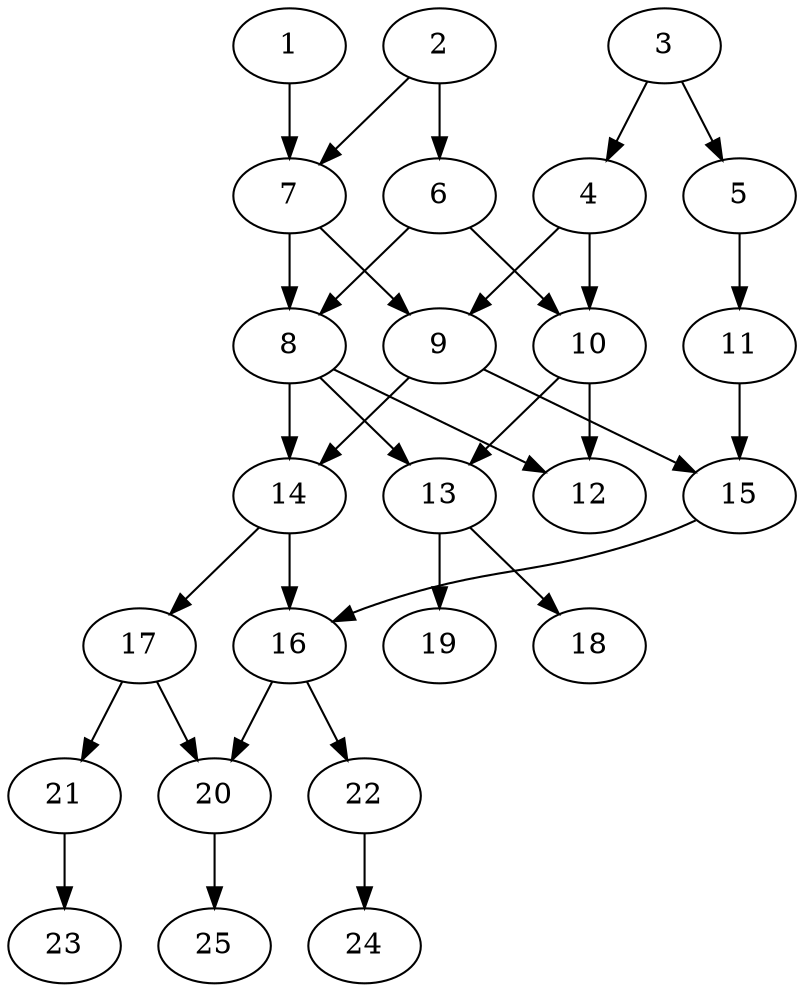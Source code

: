 // DAG automatically generated by daggen at Thu Oct  3 14:00:39 2019
// ./daggen --dot -n 25 --ccr 0.4 --fat 0.5 --regular 0.9 --density 0.5 --mindata 5242880 --maxdata 52428800 
digraph G {
  1 [size="17313280", alpha="0.10", expect_size="6925312"] 
  1 -> 7 [size ="6925312"]
  2 [size="50017280", alpha="0.05", expect_size="20006912"] 
  2 -> 6 [size ="20006912"]
  2 -> 7 [size ="20006912"]
  3 [size="107850240", alpha="0.09", expect_size="43140096"] 
  3 -> 4 [size ="43140096"]
  3 -> 5 [size ="43140096"]
  4 [size="110095360", alpha="0.01", expect_size="44038144"] 
  4 -> 9 [size ="44038144"]
  4 -> 10 [size ="44038144"]
  5 [size="112980480", alpha="0.07", expect_size="45192192"] 
  5 -> 11 [size ="45192192"]
  6 [size="45224960", alpha="0.05", expect_size="18089984"] 
  6 -> 8 [size ="18089984"]
  6 -> 10 [size ="18089984"]
  7 [size="14005760", alpha="0.02", expect_size="5602304"] 
  7 -> 8 [size ="5602304"]
  7 -> 9 [size ="5602304"]
  8 [size="13381120", alpha="0.00", expect_size="5352448"] 
  8 -> 12 [size ="5352448"]
  8 -> 13 [size ="5352448"]
  8 -> 14 [size ="5352448"]
  9 [size="44241920", alpha="0.15", expect_size="17696768"] 
  9 -> 14 [size ="17696768"]
  9 -> 15 [size ="17696768"]
  10 [size="110755840", alpha="0.19", expect_size="44302336"] 
  10 -> 12 [size ="44302336"]
  10 -> 13 [size ="44302336"]
  11 [size="94325760", alpha="0.03", expect_size="37730304"] 
  11 -> 15 [size ="37730304"]
  12 [size="34521600", alpha="0.14", expect_size="13808640"] 
  13 [size="64371200", alpha="0.07", expect_size="25748480"] 
  13 -> 18 [size ="25748480"]
  13 -> 19 [size ="25748480"]
  14 [size="116979200", alpha="0.11", expect_size="46791680"] 
  14 -> 16 [size ="46791680"]
  14 -> 17 [size ="46791680"]
  15 [size="123650560", alpha="0.14", expect_size="49460224"] 
  15 -> 16 [size ="49460224"]
  16 [size="49016320", alpha="0.20", expect_size="19606528"] 
  16 -> 20 [size ="19606528"]
  16 -> 22 [size ="19606528"]
  17 [size="78696960", alpha="0.02", expect_size="31478784"] 
  17 -> 20 [size ="31478784"]
  17 -> 21 [size ="31478784"]
  18 [size="88563200", alpha="0.10", expect_size="35425280"] 
  19 [size="90585600", alpha="0.09", expect_size="36234240"] 
  20 [size="63982080", alpha="0.06", expect_size="25592832"] 
  20 -> 25 [size ="25592832"]
  21 [size="60648960", alpha="0.05", expect_size="24259584"] 
  21 -> 23 [size ="24259584"]
  22 [size="76971520", alpha="0.10", expect_size="30788608"] 
  22 -> 24 [size ="30788608"]
  23 [size="42624000", alpha="0.11", expect_size="17049600"] 
  24 [size="85696000", alpha="0.08", expect_size="34278400"] 
  25 [size="31641600", alpha="0.03", expect_size="12656640"] 
}
